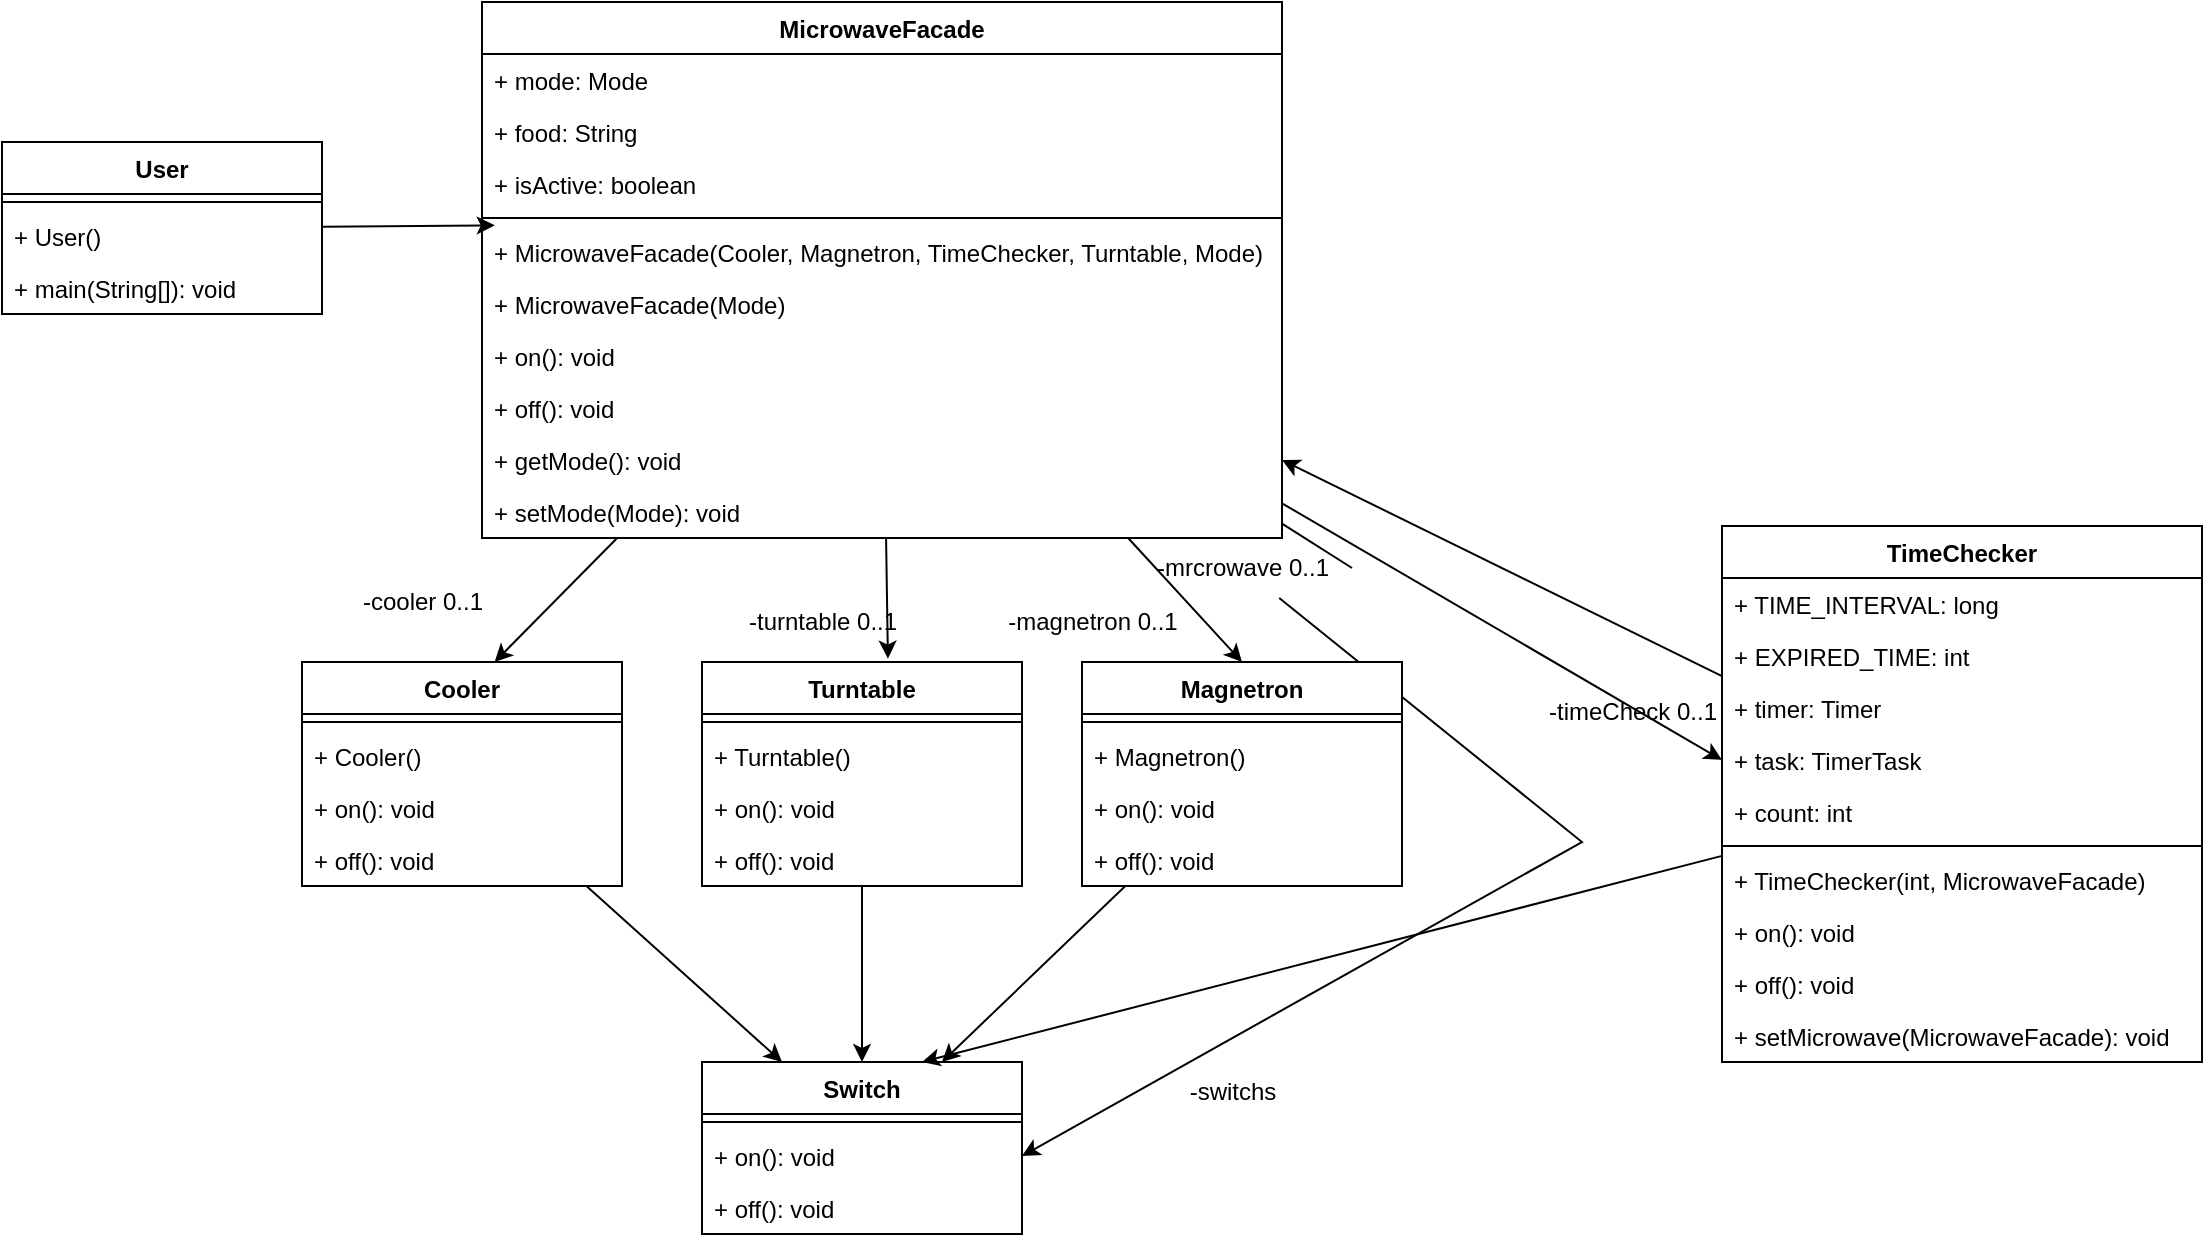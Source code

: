 <mxfile version="20.7.4" type="device"><diagram id="GC0fafU6tBlmosIyh8x5" name="페이지-1"><mxGraphModel dx="771" dy="603" grid="1" gridSize="10" guides="1" tooltips="1" connect="1" arrows="1" fold="1" page="1" pageScale="1" pageWidth="827" pageHeight="1169" math="0" shadow="0"><root><mxCell id="0"/><mxCell id="1" parent="0"/><mxCell id="DcsQYpMXOQ11ZB5PvVMy-70" style="edgeStyle=none;rounded=0;orthogonalLoop=1;jettySize=auto;html=1;entryX=0.016;entryY=-0.013;entryDx=0;entryDy=0;entryPerimeter=0;" edge="1" parent="1" source="DcsQYpMXOQ11ZB5PvVMy-1" target="DcsQYpMXOQ11ZB5PvVMy-16"><mxGeometry relative="1" as="geometry"/></mxCell><mxCell id="DcsQYpMXOQ11ZB5PvVMy-1" value="User" style="swimlane;fontStyle=1;align=center;verticalAlign=top;childLayout=stackLayout;horizontal=1;startSize=26;horizontalStack=0;resizeParent=1;resizeParentMax=0;resizeLast=0;collapsible=1;marginBottom=0;" vertex="1" parent="1"><mxGeometry x="90" y="150" width="160" height="86" as="geometry"/></mxCell><mxCell id="DcsQYpMXOQ11ZB5PvVMy-3" value="" style="line;strokeWidth=1;fillColor=none;align=left;verticalAlign=middle;spacingTop=-1;spacingLeft=3;spacingRight=3;rotatable=0;labelPosition=right;points=[];portConstraint=eastwest;strokeColor=inherit;" vertex="1" parent="DcsQYpMXOQ11ZB5PvVMy-1"><mxGeometry y="26" width="160" height="8" as="geometry"/></mxCell><mxCell id="DcsQYpMXOQ11ZB5PvVMy-5" value="+ User()" style="text;strokeColor=none;fillColor=none;align=left;verticalAlign=top;spacingLeft=4;spacingRight=4;overflow=hidden;rotatable=0;points=[[0,0.5],[1,0.5]];portConstraint=eastwest;" vertex="1" parent="DcsQYpMXOQ11ZB5PvVMy-1"><mxGeometry y="34" width="160" height="26" as="geometry"/></mxCell><mxCell id="DcsQYpMXOQ11ZB5PvVMy-4" value="+ main(String[]): void" style="text;strokeColor=none;fillColor=none;align=left;verticalAlign=top;spacingLeft=4;spacingRight=4;overflow=hidden;rotatable=0;points=[[0,0.5],[1,0.5]];portConstraint=eastwest;" vertex="1" parent="DcsQYpMXOQ11ZB5PvVMy-1"><mxGeometry y="60" width="160" height="26" as="geometry"/></mxCell><mxCell id="DcsQYpMXOQ11ZB5PvVMy-63" style="edgeStyle=none;rounded=0;orthogonalLoop=1;jettySize=auto;html=1;entryX=0.602;entryY=0;entryDx=0;entryDy=0;entryPerimeter=0;" edge="1" parent="1" source="DcsQYpMXOQ11ZB5PvVMy-6" target="DcsQYpMXOQ11ZB5PvVMy-25"><mxGeometry relative="1" as="geometry"/></mxCell><mxCell id="DcsQYpMXOQ11ZB5PvVMy-64" style="edgeStyle=none;rounded=0;orthogonalLoop=1;jettySize=auto;html=1;entryX=0.581;entryY=-0.015;entryDx=0;entryDy=0;entryPerimeter=0;" edge="1" parent="1" source="DcsQYpMXOQ11ZB5PvVMy-6" target="DcsQYpMXOQ11ZB5PvVMy-31"><mxGeometry relative="1" as="geometry"/></mxCell><mxCell id="DcsQYpMXOQ11ZB5PvVMy-65" style="edgeStyle=none;rounded=0;orthogonalLoop=1;jettySize=auto;html=1;entryX=0.5;entryY=0;entryDx=0;entryDy=0;" edge="1" parent="1" source="DcsQYpMXOQ11ZB5PvVMy-6" target="DcsQYpMXOQ11ZB5PvVMy-36"><mxGeometry relative="1" as="geometry"/></mxCell><mxCell id="DcsQYpMXOQ11ZB5PvVMy-67" style="edgeStyle=none;rounded=0;orthogonalLoop=1;jettySize=auto;html=1;entryX=1;entryY=0.5;entryDx=0;entryDy=0;startArrow=none;" edge="1" parent="1" source="DcsQYpMXOQ11ZB5PvVMy-74" target="DcsQYpMXOQ11ZB5PvVMy-44"><mxGeometry relative="1" as="geometry"><Array as="points"><mxPoint x="880" y="500"/></Array></mxGeometry></mxCell><mxCell id="DcsQYpMXOQ11ZB5PvVMy-69" style="edgeStyle=none;rounded=0;orthogonalLoop=1;jettySize=auto;html=1;entryX=0;entryY=0.5;entryDx=0;entryDy=0;" edge="1" parent="1" source="DcsQYpMXOQ11ZB5PvVMy-6" target="DcsQYpMXOQ11ZB5PvVMy-58"><mxGeometry relative="1" as="geometry"/></mxCell><mxCell id="DcsQYpMXOQ11ZB5PvVMy-6" value="MicrowaveFacade" style="swimlane;fontStyle=1;align=center;verticalAlign=top;childLayout=stackLayout;horizontal=1;startSize=26;horizontalStack=0;resizeParent=1;resizeParentMax=0;resizeLast=0;collapsible=1;marginBottom=0;" vertex="1" parent="1"><mxGeometry x="330" y="80" width="400" height="268" as="geometry"/></mxCell><mxCell id="DcsQYpMXOQ11ZB5PvVMy-11" value="+ mode: Mode" style="text;strokeColor=none;fillColor=none;align=left;verticalAlign=top;spacingLeft=4;spacingRight=4;overflow=hidden;rotatable=0;points=[[0,0.5],[1,0.5]];portConstraint=eastwest;" vertex="1" parent="DcsQYpMXOQ11ZB5PvVMy-6"><mxGeometry y="26" width="400" height="26" as="geometry"/></mxCell><mxCell id="DcsQYpMXOQ11ZB5PvVMy-10" value="+ food: String" style="text;strokeColor=none;fillColor=none;align=left;verticalAlign=top;spacingLeft=4;spacingRight=4;overflow=hidden;rotatable=0;points=[[0,0.5],[1,0.5]];portConstraint=eastwest;" vertex="1" parent="DcsQYpMXOQ11ZB5PvVMy-6"><mxGeometry y="52" width="400" height="26" as="geometry"/></mxCell><mxCell id="DcsQYpMXOQ11ZB5PvVMy-7" value="+ isActive: boolean" style="text;strokeColor=none;fillColor=none;align=left;verticalAlign=top;spacingLeft=4;spacingRight=4;overflow=hidden;rotatable=0;points=[[0,0.5],[1,0.5]];portConstraint=eastwest;" vertex="1" parent="DcsQYpMXOQ11ZB5PvVMy-6"><mxGeometry y="78" width="400" height="26" as="geometry"/></mxCell><mxCell id="DcsQYpMXOQ11ZB5PvVMy-8" value="" style="line;strokeWidth=1;fillColor=none;align=left;verticalAlign=middle;spacingTop=-1;spacingLeft=3;spacingRight=3;rotatable=0;labelPosition=right;points=[];portConstraint=eastwest;strokeColor=inherit;" vertex="1" parent="DcsQYpMXOQ11ZB5PvVMy-6"><mxGeometry y="104" width="400" height="8" as="geometry"/></mxCell><mxCell id="DcsQYpMXOQ11ZB5PvVMy-16" value="+ MicrowaveFacade(Cooler, Magnetron, TimeChecker, Turntable, Mode)" style="text;strokeColor=none;fillColor=none;align=left;verticalAlign=top;spacingLeft=4;spacingRight=4;overflow=hidden;rotatable=0;points=[[0,0.5],[1,0.5]];portConstraint=eastwest;" vertex="1" parent="DcsQYpMXOQ11ZB5PvVMy-6"><mxGeometry y="112" width="400" height="26" as="geometry"/></mxCell><mxCell id="DcsQYpMXOQ11ZB5PvVMy-15" value="+ MicrowaveFacade(Mode)" style="text;strokeColor=none;fillColor=none;align=left;verticalAlign=top;spacingLeft=4;spacingRight=4;overflow=hidden;rotatable=0;points=[[0,0.5],[1,0.5]];portConstraint=eastwest;" vertex="1" parent="DcsQYpMXOQ11ZB5PvVMy-6"><mxGeometry y="138" width="400" height="26" as="geometry"/></mxCell><mxCell id="DcsQYpMXOQ11ZB5PvVMy-14" value="+ on(): void" style="text;strokeColor=none;fillColor=none;align=left;verticalAlign=top;spacingLeft=4;spacingRight=4;overflow=hidden;rotatable=0;points=[[0,0.5],[1,0.5]];portConstraint=eastwest;" vertex="1" parent="DcsQYpMXOQ11ZB5PvVMy-6"><mxGeometry y="164" width="400" height="26" as="geometry"/></mxCell><mxCell id="DcsQYpMXOQ11ZB5PvVMy-13" value="+ off(): void" style="text;strokeColor=none;fillColor=none;align=left;verticalAlign=top;spacingLeft=4;spacingRight=4;overflow=hidden;rotatable=0;points=[[0,0.5],[1,0.5]];portConstraint=eastwest;" vertex="1" parent="DcsQYpMXOQ11ZB5PvVMy-6"><mxGeometry y="190" width="400" height="26" as="geometry"/></mxCell><mxCell id="DcsQYpMXOQ11ZB5PvVMy-12" value="+ getMode(): void" style="text;strokeColor=none;fillColor=none;align=left;verticalAlign=top;spacingLeft=4;spacingRight=4;overflow=hidden;rotatable=0;points=[[0,0.5],[1,0.5]];portConstraint=eastwest;" vertex="1" parent="DcsQYpMXOQ11ZB5PvVMy-6"><mxGeometry y="216" width="400" height="26" as="geometry"/></mxCell><mxCell id="DcsQYpMXOQ11ZB5PvVMy-9" value="+ setMode(Mode): void" style="text;strokeColor=none;fillColor=none;align=left;verticalAlign=top;spacingLeft=4;spacingRight=4;overflow=hidden;rotatable=0;points=[[0,0.5],[1,0.5]];portConstraint=eastwest;" vertex="1" parent="DcsQYpMXOQ11ZB5PvVMy-6"><mxGeometry y="242" width="400" height="26" as="geometry"/></mxCell><mxCell id="DcsQYpMXOQ11ZB5PvVMy-59" style="rounded=0;orthogonalLoop=1;jettySize=auto;html=1;entryX=0.25;entryY=0;entryDx=0;entryDy=0;" edge="1" parent="1" source="DcsQYpMXOQ11ZB5PvVMy-25" target="DcsQYpMXOQ11ZB5PvVMy-41"><mxGeometry relative="1" as="geometry"/></mxCell><mxCell id="DcsQYpMXOQ11ZB5PvVMy-25" value="Cooler" style="swimlane;fontStyle=1;align=center;verticalAlign=top;childLayout=stackLayout;horizontal=1;startSize=26;horizontalStack=0;resizeParent=1;resizeParentMax=0;resizeLast=0;collapsible=1;marginBottom=0;" vertex="1" parent="1"><mxGeometry x="240" y="410" width="160" height="112" as="geometry"/></mxCell><mxCell id="DcsQYpMXOQ11ZB5PvVMy-27" value="" style="line;strokeWidth=1;fillColor=none;align=left;verticalAlign=middle;spacingTop=-1;spacingLeft=3;spacingRight=3;rotatable=0;labelPosition=right;points=[];portConstraint=eastwest;strokeColor=inherit;" vertex="1" parent="DcsQYpMXOQ11ZB5PvVMy-25"><mxGeometry y="26" width="160" height="8" as="geometry"/></mxCell><mxCell id="DcsQYpMXOQ11ZB5PvVMy-30" value="+ Cooler()" style="text;strokeColor=none;fillColor=none;align=left;verticalAlign=top;spacingLeft=4;spacingRight=4;overflow=hidden;rotatable=0;points=[[0,0.5],[1,0.5]];portConstraint=eastwest;" vertex="1" parent="DcsQYpMXOQ11ZB5PvVMy-25"><mxGeometry y="34" width="160" height="26" as="geometry"/></mxCell><mxCell id="DcsQYpMXOQ11ZB5PvVMy-29" value="+ on(): void" style="text;strokeColor=none;fillColor=none;align=left;verticalAlign=top;spacingLeft=4;spacingRight=4;overflow=hidden;rotatable=0;points=[[0,0.5],[1,0.5]];portConstraint=eastwest;" vertex="1" parent="DcsQYpMXOQ11ZB5PvVMy-25"><mxGeometry y="60" width="160" height="26" as="geometry"/></mxCell><mxCell id="DcsQYpMXOQ11ZB5PvVMy-28" value="+ off(): void" style="text;strokeColor=none;fillColor=none;align=left;verticalAlign=top;spacingLeft=4;spacingRight=4;overflow=hidden;rotatable=0;points=[[0,0.5],[1,0.5]];portConstraint=eastwest;" vertex="1" parent="DcsQYpMXOQ11ZB5PvVMy-25"><mxGeometry y="86" width="160" height="26" as="geometry"/></mxCell><mxCell id="DcsQYpMXOQ11ZB5PvVMy-60" style="edgeStyle=none;rounded=0;orthogonalLoop=1;jettySize=auto;html=1;entryX=0.5;entryY=0;entryDx=0;entryDy=0;" edge="1" parent="1" source="DcsQYpMXOQ11ZB5PvVMy-31" target="DcsQYpMXOQ11ZB5PvVMy-41"><mxGeometry relative="1" as="geometry"/></mxCell><mxCell id="DcsQYpMXOQ11ZB5PvVMy-31" value="Turntable" style="swimlane;fontStyle=1;align=center;verticalAlign=top;childLayout=stackLayout;horizontal=1;startSize=26;horizontalStack=0;resizeParent=1;resizeParentMax=0;resizeLast=0;collapsible=1;marginBottom=0;" vertex="1" parent="1"><mxGeometry x="440" y="410" width="160" height="112" as="geometry"/></mxCell><mxCell id="DcsQYpMXOQ11ZB5PvVMy-32" value="" style="line;strokeWidth=1;fillColor=none;align=left;verticalAlign=middle;spacingTop=-1;spacingLeft=3;spacingRight=3;rotatable=0;labelPosition=right;points=[];portConstraint=eastwest;strokeColor=inherit;" vertex="1" parent="DcsQYpMXOQ11ZB5PvVMy-31"><mxGeometry y="26" width="160" height="8" as="geometry"/></mxCell><mxCell id="DcsQYpMXOQ11ZB5PvVMy-33" value="+ Turntable()" style="text;strokeColor=none;fillColor=none;align=left;verticalAlign=top;spacingLeft=4;spacingRight=4;overflow=hidden;rotatable=0;points=[[0,0.5],[1,0.5]];portConstraint=eastwest;" vertex="1" parent="DcsQYpMXOQ11ZB5PvVMy-31"><mxGeometry y="34" width="160" height="26" as="geometry"/></mxCell><mxCell id="DcsQYpMXOQ11ZB5PvVMy-34" value="+ on(): void" style="text;strokeColor=none;fillColor=none;align=left;verticalAlign=top;spacingLeft=4;spacingRight=4;overflow=hidden;rotatable=0;points=[[0,0.5],[1,0.5]];portConstraint=eastwest;" vertex="1" parent="DcsQYpMXOQ11ZB5PvVMy-31"><mxGeometry y="60" width="160" height="26" as="geometry"/></mxCell><mxCell id="DcsQYpMXOQ11ZB5PvVMy-35" value="+ off(): void" style="text;strokeColor=none;fillColor=none;align=left;verticalAlign=top;spacingLeft=4;spacingRight=4;overflow=hidden;rotatable=0;points=[[0,0.5],[1,0.5]];portConstraint=eastwest;" vertex="1" parent="DcsQYpMXOQ11ZB5PvVMy-31"><mxGeometry y="86" width="160" height="26" as="geometry"/></mxCell><mxCell id="DcsQYpMXOQ11ZB5PvVMy-61" style="edgeStyle=none;rounded=0;orthogonalLoop=1;jettySize=auto;html=1;entryX=0.75;entryY=0;entryDx=0;entryDy=0;" edge="1" parent="1" source="DcsQYpMXOQ11ZB5PvVMy-36" target="DcsQYpMXOQ11ZB5PvVMy-41"><mxGeometry relative="1" as="geometry"/></mxCell><mxCell id="DcsQYpMXOQ11ZB5PvVMy-36" value="Magnetron" style="swimlane;fontStyle=1;align=center;verticalAlign=top;childLayout=stackLayout;horizontal=1;startSize=26;horizontalStack=0;resizeParent=1;resizeParentMax=0;resizeLast=0;collapsible=1;marginBottom=0;" vertex="1" parent="1"><mxGeometry x="630" y="410" width="160" height="112" as="geometry"/></mxCell><mxCell id="DcsQYpMXOQ11ZB5PvVMy-37" value="" style="line;strokeWidth=1;fillColor=none;align=left;verticalAlign=middle;spacingTop=-1;spacingLeft=3;spacingRight=3;rotatable=0;labelPosition=right;points=[];portConstraint=eastwest;strokeColor=inherit;" vertex="1" parent="DcsQYpMXOQ11ZB5PvVMy-36"><mxGeometry y="26" width="160" height="8" as="geometry"/></mxCell><mxCell id="DcsQYpMXOQ11ZB5PvVMy-38" value="+ Magnetron()" style="text;strokeColor=none;fillColor=none;align=left;verticalAlign=top;spacingLeft=4;spacingRight=4;overflow=hidden;rotatable=0;points=[[0,0.5],[1,0.5]];portConstraint=eastwest;" vertex="1" parent="DcsQYpMXOQ11ZB5PvVMy-36"><mxGeometry y="34" width="160" height="26" as="geometry"/></mxCell><mxCell id="DcsQYpMXOQ11ZB5PvVMy-39" value="+ on(): void" style="text;strokeColor=none;fillColor=none;align=left;verticalAlign=top;spacingLeft=4;spacingRight=4;overflow=hidden;rotatable=0;points=[[0,0.5],[1,0.5]];portConstraint=eastwest;" vertex="1" parent="DcsQYpMXOQ11ZB5PvVMy-36"><mxGeometry y="60" width="160" height="26" as="geometry"/></mxCell><mxCell id="DcsQYpMXOQ11ZB5PvVMy-40" value="+ off(): void" style="text;strokeColor=none;fillColor=none;align=left;verticalAlign=top;spacingLeft=4;spacingRight=4;overflow=hidden;rotatable=0;points=[[0,0.5],[1,0.5]];portConstraint=eastwest;" vertex="1" parent="DcsQYpMXOQ11ZB5PvVMy-36"><mxGeometry y="86" width="160" height="26" as="geometry"/></mxCell><mxCell id="DcsQYpMXOQ11ZB5PvVMy-41" value="Switch" style="swimlane;fontStyle=1;align=center;verticalAlign=top;childLayout=stackLayout;horizontal=1;startSize=26;horizontalStack=0;resizeParent=1;resizeParentMax=0;resizeLast=0;collapsible=1;marginBottom=0;" vertex="1" parent="1"><mxGeometry x="440" y="610" width="160" height="86" as="geometry"/></mxCell><mxCell id="DcsQYpMXOQ11ZB5PvVMy-42" value="" style="line;strokeWidth=1;fillColor=none;align=left;verticalAlign=middle;spacingTop=-1;spacingLeft=3;spacingRight=3;rotatable=0;labelPosition=right;points=[];portConstraint=eastwest;strokeColor=inherit;" vertex="1" parent="DcsQYpMXOQ11ZB5PvVMy-41"><mxGeometry y="26" width="160" height="8" as="geometry"/></mxCell><mxCell id="DcsQYpMXOQ11ZB5PvVMy-44" value="+ on(): void" style="text;strokeColor=none;fillColor=none;align=left;verticalAlign=top;spacingLeft=4;spacingRight=4;overflow=hidden;rotatable=0;points=[[0,0.5],[1,0.5]];portConstraint=eastwest;" vertex="1" parent="DcsQYpMXOQ11ZB5PvVMy-41"><mxGeometry y="34" width="160" height="26" as="geometry"/></mxCell><mxCell id="DcsQYpMXOQ11ZB5PvVMy-45" value="+ off(): void" style="text;strokeColor=none;fillColor=none;align=left;verticalAlign=top;spacingLeft=4;spacingRight=4;overflow=hidden;rotatable=0;points=[[0,0.5],[1,0.5]];portConstraint=eastwest;" vertex="1" parent="DcsQYpMXOQ11ZB5PvVMy-41"><mxGeometry y="60" width="160" height="26" as="geometry"/></mxCell><mxCell id="DcsQYpMXOQ11ZB5PvVMy-62" style="edgeStyle=none;rounded=0;orthogonalLoop=1;jettySize=auto;html=1;" edge="1" parent="1" source="DcsQYpMXOQ11ZB5PvVMy-46"><mxGeometry relative="1" as="geometry"><mxPoint x="550.0" y="610" as="targetPoint"/></mxGeometry></mxCell><mxCell id="DcsQYpMXOQ11ZB5PvVMy-68" style="edgeStyle=none;rounded=0;orthogonalLoop=1;jettySize=auto;html=1;entryX=1;entryY=0.5;entryDx=0;entryDy=0;" edge="1" parent="1" source="DcsQYpMXOQ11ZB5PvVMy-46" target="DcsQYpMXOQ11ZB5PvVMy-12"><mxGeometry relative="1" as="geometry"/></mxCell><mxCell id="DcsQYpMXOQ11ZB5PvVMy-46" value="TimeChecker" style="swimlane;fontStyle=1;align=center;verticalAlign=top;childLayout=stackLayout;horizontal=1;startSize=26;horizontalStack=0;resizeParent=1;resizeParentMax=0;resizeLast=0;collapsible=1;marginBottom=0;" vertex="1" parent="1"><mxGeometry x="950" y="342" width="240" height="268" as="geometry"/></mxCell><mxCell id="DcsQYpMXOQ11ZB5PvVMy-52" value="+ TIME_INTERVAL: long" style="text;strokeColor=none;fillColor=none;align=left;verticalAlign=top;spacingLeft=4;spacingRight=4;overflow=hidden;rotatable=0;points=[[0,0.5],[1,0.5]];portConstraint=eastwest;" vertex="1" parent="DcsQYpMXOQ11ZB5PvVMy-46"><mxGeometry y="26" width="240" height="26" as="geometry"/></mxCell><mxCell id="DcsQYpMXOQ11ZB5PvVMy-51" value="+ EXPIRED_TIME: int" style="text;strokeColor=none;fillColor=none;align=left;verticalAlign=top;spacingLeft=4;spacingRight=4;overflow=hidden;rotatable=0;points=[[0,0.5],[1,0.5]];portConstraint=eastwest;" vertex="1" parent="DcsQYpMXOQ11ZB5PvVMy-46"><mxGeometry y="52" width="240" height="26" as="geometry"/></mxCell><mxCell id="DcsQYpMXOQ11ZB5PvVMy-50" value="+ timer: Timer" style="text;strokeColor=none;fillColor=none;align=left;verticalAlign=top;spacingLeft=4;spacingRight=4;overflow=hidden;rotatable=0;points=[[0,0.5],[1,0.5]];portConstraint=eastwest;" vertex="1" parent="DcsQYpMXOQ11ZB5PvVMy-46"><mxGeometry y="78" width="240" height="26" as="geometry"/></mxCell><mxCell id="DcsQYpMXOQ11ZB5PvVMy-58" value="+ task: TimerTask" style="text;strokeColor=none;fillColor=none;align=left;verticalAlign=top;spacingLeft=4;spacingRight=4;overflow=hidden;rotatable=0;points=[[0,0.5],[1,0.5]];portConstraint=eastwest;" vertex="1" parent="DcsQYpMXOQ11ZB5PvVMy-46"><mxGeometry y="104" width="240" height="26" as="geometry"/></mxCell><mxCell id="DcsQYpMXOQ11ZB5PvVMy-47" value="+ count: int" style="text;strokeColor=none;fillColor=none;align=left;verticalAlign=top;spacingLeft=4;spacingRight=4;overflow=hidden;rotatable=0;points=[[0,0.5],[1,0.5]];portConstraint=eastwest;" vertex="1" parent="DcsQYpMXOQ11ZB5PvVMy-46"><mxGeometry y="130" width="240" height="26" as="geometry"/></mxCell><mxCell id="DcsQYpMXOQ11ZB5PvVMy-48" value="" style="line;strokeWidth=1;fillColor=none;align=left;verticalAlign=middle;spacingTop=-1;spacingLeft=3;spacingRight=3;rotatable=0;labelPosition=right;points=[];portConstraint=eastwest;strokeColor=inherit;" vertex="1" parent="DcsQYpMXOQ11ZB5PvVMy-46"><mxGeometry y="156" width="240" height="8" as="geometry"/></mxCell><mxCell id="DcsQYpMXOQ11ZB5PvVMy-56" value="+ TimeChecker(int, MicrowaveFacade)" style="text;strokeColor=none;fillColor=none;align=left;verticalAlign=top;spacingLeft=4;spacingRight=4;overflow=hidden;rotatable=0;points=[[0,0.5],[1,0.5]];portConstraint=eastwest;" vertex="1" parent="DcsQYpMXOQ11ZB5PvVMy-46"><mxGeometry y="164" width="240" height="26" as="geometry"/></mxCell><mxCell id="DcsQYpMXOQ11ZB5PvVMy-55" value="+ on(): void" style="text;strokeColor=none;fillColor=none;align=left;verticalAlign=top;spacingLeft=4;spacingRight=4;overflow=hidden;rotatable=0;points=[[0,0.5],[1,0.5]];portConstraint=eastwest;" vertex="1" parent="DcsQYpMXOQ11ZB5PvVMy-46"><mxGeometry y="190" width="240" height="26" as="geometry"/></mxCell><mxCell id="DcsQYpMXOQ11ZB5PvVMy-54" value="+ off(): void" style="text;strokeColor=none;fillColor=none;align=left;verticalAlign=top;spacingLeft=4;spacingRight=4;overflow=hidden;rotatable=0;points=[[0,0.5],[1,0.5]];portConstraint=eastwest;" vertex="1" parent="DcsQYpMXOQ11ZB5PvVMy-46"><mxGeometry y="216" width="240" height="26" as="geometry"/></mxCell><mxCell id="DcsQYpMXOQ11ZB5PvVMy-49" value="+ setMicrowave(MicrowaveFacade): void" style="text;strokeColor=none;fillColor=none;align=left;verticalAlign=top;spacingLeft=4;spacingRight=4;overflow=hidden;rotatable=0;points=[[0,0.5],[1,0.5]];portConstraint=eastwest;" vertex="1" parent="DcsQYpMXOQ11ZB5PvVMy-46"><mxGeometry y="242" width="240" height="26" as="geometry"/></mxCell><mxCell id="DcsQYpMXOQ11ZB5PvVMy-71" value="-cooler 0..1" style="text;html=1;align=center;verticalAlign=middle;resizable=0;points=[];autosize=1;strokeColor=none;fillColor=none;" vertex="1" parent="1"><mxGeometry x="260" y="365" width="80" height="30" as="geometry"/></mxCell><mxCell id="DcsQYpMXOQ11ZB5PvVMy-72" value="-turntable 0..1" style="text;html=1;align=center;verticalAlign=middle;resizable=0;points=[];autosize=1;strokeColor=none;fillColor=none;" vertex="1" parent="1"><mxGeometry x="450" y="375" width="100" height="30" as="geometry"/></mxCell><mxCell id="DcsQYpMXOQ11ZB5PvVMy-73" value="-magnetron 0..1" style="text;html=1;align=center;verticalAlign=middle;resizable=0;points=[];autosize=1;strokeColor=none;fillColor=none;" vertex="1" parent="1"><mxGeometry x="580" y="375" width="110" height="30" as="geometry"/></mxCell><mxCell id="DcsQYpMXOQ11ZB5PvVMy-74" value="-mrcrowave 0..1" style="text;html=1;align=center;verticalAlign=middle;resizable=0;points=[];autosize=1;strokeColor=none;fillColor=none;" vertex="1" parent="1"><mxGeometry x="655" y="348" width="110" height="30" as="geometry"/></mxCell><mxCell id="DcsQYpMXOQ11ZB5PvVMy-75" value="" style="edgeStyle=none;rounded=0;orthogonalLoop=1;jettySize=auto;html=1;entryX=1;entryY=0.5;entryDx=0;entryDy=0;endArrow=none;" edge="1" parent="1" source="DcsQYpMXOQ11ZB5PvVMy-6" target="DcsQYpMXOQ11ZB5PvVMy-74"><mxGeometry relative="1" as="geometry"><mxPoint x="693.986" y="348.0" as="sourcePoint"/><mxPoint x="600" y="657" as="targetPoint"/><Array as="points"/></mxGeometry></mxCell><mxCell id="DcsQYpMXOQ11ZB5PvVMy-76" value="-timeCheck 0..1" style="text;html=1;align=center;verticalAlign=middle;resizable=0;points=[];autosize=1;strokeColor=none;fillColor=none;" vertex="1" parent="1"><mxGeometry x="850" y="420" width="110" height="30" as="geometry"/></mxCell><mxCell id="DcsQYpMXOQ11ZB5PvVMy-77" value="-switchs" style="text;html=1;align=center;verticalAlign=middle;resizable=0;points=[];autosize=1;strokeColor=none;fillColor=none;" vertex="1" parent="1"><mxGeometry x="670" y="610" width="70" height="30" as="geometry"/></mxCell></root></mxGraphModel></diagram></mxfile>